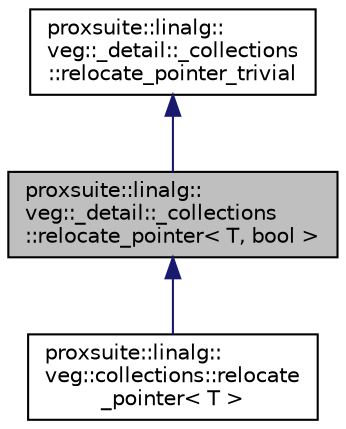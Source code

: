 digraph "proxsuite::linalg::veg::_detail::_collections::relocate_pointer&lt; T, bool &gt;"
{
 // LATEX_PDF_SIZE
  bgcolor="transparent";
  edge [fontname="Helvetica",fontsize="10",labelfontname="Helvetica",labelfontsize="10"];
  node [fontname="Helvetica",fontsize="10",shape=record];
  Node1 [label="proxsuite::linalg::\lveg::_detail::_collections\l::relocate_pointer\< T, bool \>",height=0.2,width=0.4,color="black", fillcolor="grey75", style="filled", fontcolor="black",tooltip=" "];
  Node2 -> Node1 [dir="back",color="midnightblue",fontsize="10",style="solid",fontname="Helvetica"];
  Node2 [label="proxsuite::linalg::\lveg::_detail::_collections\l::relocate_pointer_trivial",height=0.2,width=0.4,color="black",URL="$structproxsuite_1_1linalg_1_1veg_1_1__detail_1_1__collections_1_1relocate__pointer__trivial.html",tooltip=" "];
  Node1 -> Node3 [dir="back",color="midnightblue",fontsize="10",style="solid",fontname="Helvetica"];
  Node3 [label="proxsuite::linalg::\lveg::collections::relocate\l_pointer\< T \>",height=0.2,width=0.4,color="black",URL="$structproxsuite_1_1linalg_1_1veg_1_1collections_1_1relocate__pointer.html",tooltip=" "];
}
